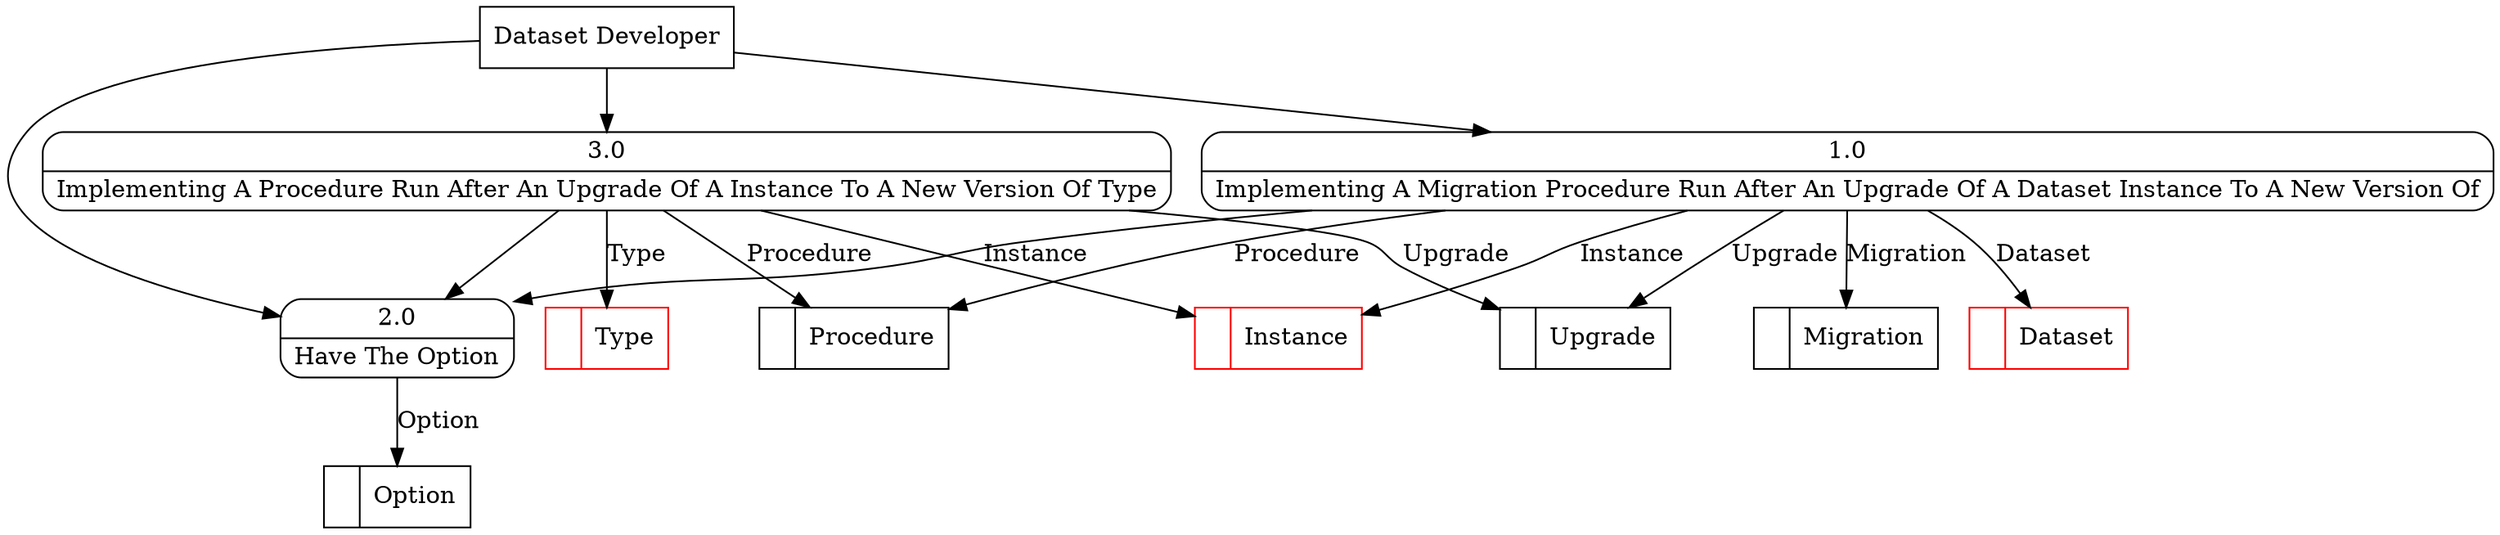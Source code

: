 digraph dfd2{ 
node[shape=record]
200 [label="<f0>  |<f1> Option " ];
201 [label="<f0>  |<f1> Upgrade " ];
202 [label="<f0>  |<f1> Instance " color=red];
203 [label="<f0>  |<f1> Type " color=red];
204 [label="<f0>  |<f1> Procedure " ];
205 [label="<f0>  |<f1> Migration " ];
206 [label="<f0>  |<f1> Dataset " color=red];
207 [label="Dataset Developer" shape=box];
208 [label="{<f0> 1.0|<f1> Implementing A Migration Procedure Run After An Upgrade Of A Dataset Instance To A New Version Of }" shape=Mrecord];
209 [label="{<f0> 2.0|<f1> Have The Option }" shape=Mrecord];
210 [label="{<f0> 3.0|<f1> Implementing A Procedure Run After An Upgrade Of A Instance To A New Version Of Type }" shape=Mrecord];
207 -> 208
207 -> 209
207 -> 210
208 -> 209
208 -> 201 [label="Upgrade"]
208 -> 202 [label="Instance"]
208 -> 204 [label="Procedure"]
209 -> 200 [label="Option"]
210 -> 209
210 -> 204 [label="Procedure"]
210 -> 202 [label="Instance"]
210 -> 203 [label="Type"]
210 -> 201 [label="Upgrade"]
208 -> 205 [label="Migration"]
208 -> 206 [label="Dataset"]
}